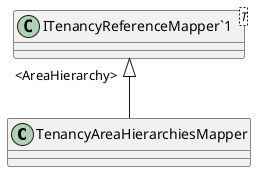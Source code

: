 @startuml
class TenancyAreaHierarchiesMapper {
}
class "ITenancyReferenceMapper`1"<T> {
}
"ITenancyReferenceMapper`1" "<AreaHierarchy>" <|-- TenancyAreaHierarchiesMapper
@enduml
